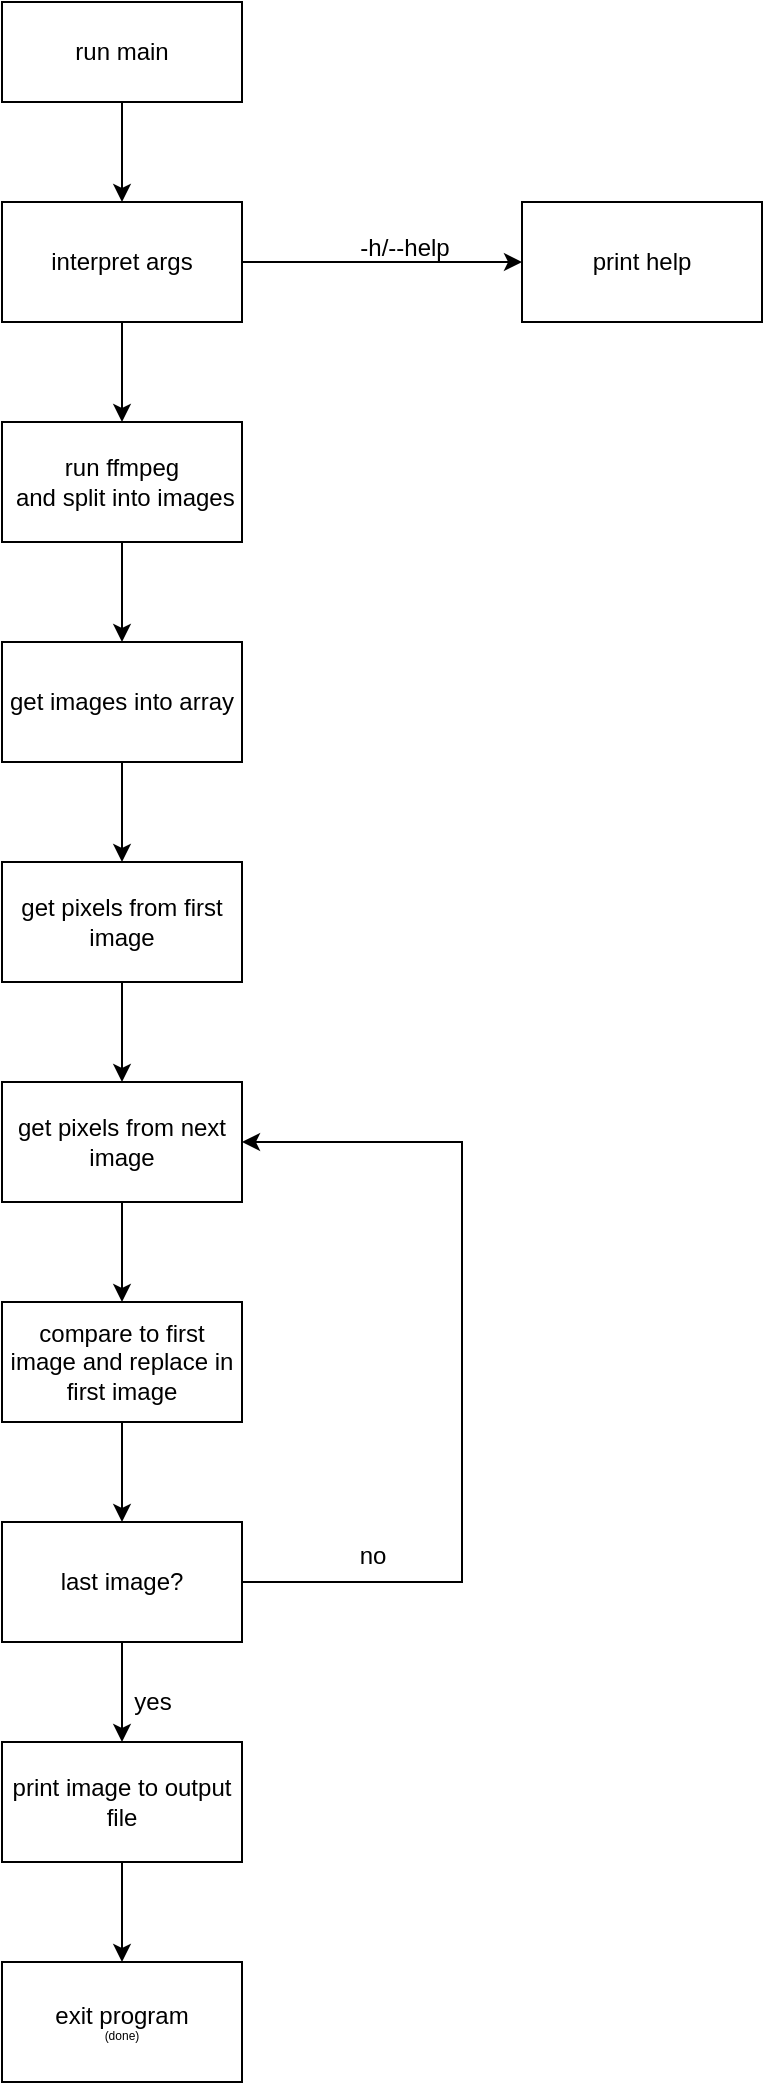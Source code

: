 <mxfile version="12.7.2" type="github">
  <diagram id="C5RBs43oDa-KdzZeNtuy" name="Page-1">
    <mxGraphModel dx="1422" dy="769" grid="1" gridSize="10" guides="1" tooltips="1" connect="1" arrows="1" fold="1" page="1" pageScale="1" pageWidth="827" pageHeight="1169" math="0" shadow="0">
      <root>
        <mxCell id="WIyWlLk6GJQsqaUBKTNV-0" />
        <mxCell id="WIyWlLk6GJQsqaUBKTNV-1" parent="WIyWlLk6GJQsqaUBKTNV-0" />
        <mxCell id="X0OwFeM0ILKebSRqy0x6-7" style="edgeStyle=orthogonalEdgeStyle;rounded=0;orthogonalLoop=1;jettySize=auto;html=1;" parent="WIyWlLk6GJQsqaUBKTNV-1" source="X0OwFeM0ILKebSRqy0x6-0" target="X0OwFeM0ILKebSRqy0x6-2" edge="1">
          <mxGeometry relative="1" as="geometry" />
        </mxCell>
        <mxCell id="X0OwFeM0ILKebSRqy0x6-0" value="run main" style="rounded=0;whiteSpace=wrap;html=1;" parent="WIyWlLk6GJQsqaUBKTNV-1" vertex="1">
          <mxGeometry x="380" y="50" width="120" height="50" as="geometry" />
        </mxCell>
        <mxCell id="X0OwFeM0ILKebSRqy0x6-8" style="edgeStyle=orthogonalEdgeStyle;rounded=0;orthogonalLoop=1;jettySize=auto;html=1;" parent="WIyWlLk6GJQsqaUBKTNV-1" source="X0OwFeM0ILKebSRqy0x6-2" target="X0OwFeM0ILKebSRqy0x6-3" edge="1">
          <mxGeometry relative="1" as="geometry" />
        </mxCell>
        <mxCell id="X0OwFeM0ILKebSRqy0x6-9" style="edgeStyle=orthogonalEdgeStyle;rounded=0;orthogonalLoop=1;jettySize=auto;html=1;" parent="WIyWlLk6GJQsqaUBKTNV-1" source="X0OwFeM0ILKebSRqy0x6-2" target="X0OwFeM0ILKebSRqy0x6-5" edge="1">
          <mxGeometry relative="1" as="geometry" />
        </mxCell>
        <mxCell id="X0OwFeM0ILKebSRqy0x6-2" value="interpret args" style="rounded=0;whiteSpace=wrap;html=1;" parent="WIyWlLk6GJQsqaUBKTNV-1" vertex="1">
          <mxGeometry x="380" y="150" width="120" height="60" as="geometry" />
        </mxCell>
        <mxCell id="X0OwFeM0ILKebSRqy0x6-10" style="edgeStyle=orthogonalEdgeStyle;rounded=0;orthogonalLoop=1;jettySize=auto;html=1;entryX=0.5;entryY=0;entryDx=0;entryDy=0;" parent="WIyWlLk6GJQsqaUBKTNV-1" source="X0OwFeM0ILKebSRqy0x6-3" target="X0OwFeM0ILKebSRqy0x6-4" edge="1">
          <mxGeometry relative="1" as="geometry" />
        </mxCell>
        <mxCell id="X0OwFeM0ILKebSRqy0x6-3" value="&lt;div&gt;run ffmpeg&lt;/div&gt;&amp;nbsp;and split into images" style="rounded=0;whiteSpace=wrap;html=1;" parent="WIyWlLk6GJQsqaUBKTNV-1" vertex="1">
          <mxGeometry x="380" y="260" width="120" height="60" as="geometry" />
        </mxCell>
        <mxCell id="X0OwFeM0ILKebSRqy0x6-16" style="edgeStyle=orthogonalEdgeStyle;rounded=0;orthogonalLoop=1;jettySize=auto;html=1;" parent="WIyWlLk6GJQsqaUBKTNV-1" source="X0OwFeM0ILKebSRqy0x6-4" target="X0OwFeM0ILKebSRqy0x6-15" edge="1">
          <mxGeometry relative="1" as="geometry" />
        </mxCell>
        <mxCell id="X0OwFeM0ILKebSRqy0x6-4" value="get images into array" style="rounded=0;whiteSpace=wrap;html=1;" parent="WIyWlLk6GJQsqaUBKTNV-1" vertex="1">
          <mxGeometry x="380" y="370" width="120" height="60" as="geometry" />
        </mxCell>
        <mxCell id="X0OwFeM0ILKebSRqy0x6-5" value="print help" style="rounded=0;whiteSpace=wrap;html=1;" parent="WIyWlLk6GJQsqaUBKTNV-1" vertex="1">
          <mxGeometry x="640" y="150" width="120" height="60" as="geometry" />
        </mxCell>
        <mxCell id="X0OwFeM0ILKebSRqy0x6-14" value="&lt;div&gt;-h/--help&lt;/div&gt;" style="text;html=1;align=center;verticalAlign=middle;resizable=0;points=[];autosize=1;" parent="WIyWlLk6GJQsqaUBKTNV-1" vertex="1">
          <mxGeometry x="551" y="163" width="60" height="20" as="geometry" />
        </mxCell>
        <mxCell id="X0OwFeM0ILKebSRqy0x6-24" style="edgeStyle=orthogonalEdgeStyle;rounded=0;orthogonalLoop=1;jettySize=auto;html=1;" parent="WIyWlLk6GJQsqaUBKTNV-1" source="X0OwFeM0ILKebSRqy0x6-15" target="X0OwFeM0ILKebSRqy0x6-17" edge="1">
          <mxGeometry relative="1" as="geometry" />
        </mxCell>
        <mxCell id="X0OwFeM0ILKebSRqy0x6-15" value="&lt;div&gt;get pixels from first image&lt;/div&gt;" style="rounded=0;whiteSpace=wrap;html=1;" parent="WIyWlLk6GJQsqaUBKTNV-1" vertex="1">
          <mxGeometry x="380" y="480" width="120" height="60" as="geometry" />
        </mxCell>
        <mxCell id="X0OwFeM0ILKebSRqy0x6-25" style="edgeStyle=orthogonalEdgeStyle;rounded=0;orthogonalLoop=1;jettySize=auto;html=1;" parent="WIyWlLk6GJQsqaUBKTNV-1" source="X0OwFeM0ILKebSRqy0x6-17" target="X0OwFeM0ILKebSRqy0x6-18" edge="1">
          <mxGeometry relative="1" as="geometry" />
        </mxCell>
        <mxCell id="X0OwFeM0ILKebSRqy0x6-17" value="get pixels from next image" style="rounded=0;whiteSpace=wrap;html=1;" parent="WIyWlLk6GJQsqaUBKTNV-1" vertex="1">
          <mxGeometry x="380" y="590" width="120" height="60" as="geometry" />
        </mxCell>
        <mxCell id="X0OwFeM0ILKebSRqy0x6-29" style="edgeStyle=orthogonalEdgeStyle;rounded=0;orthogonalLoop=1;jettySize=auto;html=1;entryX=0.5;entryY=0;entryDx=0;entryDy=0;" parent="WIyWlLk6GJQsqaUBKTNV-1" source="X0OwFeM0ILKebSRqy0x6-18" target="X0OwFeM0ILKebSRqy0x6-26" edge="1">
          <mxGeometry relative="1" as="geometry" />
        </mxCell>
        <mxCell id="X0OwFeM0ILKebSRqy0x6-18" value="&lt;div&gt;compare to first image and replace in first image&lt;/div&gt;" style="rounded=0;whiteSpace=wrap;html=1;" parent="WIyWlLk6GJQsqaUBKTNV-1" vertex="1">
          <mxGeometry x="380" y="700" width="120" height="60" as="geometry" />
        </mxCell>
        <mxCell id="X0OwFeM0ILKebSRqy0x6-27" style="edgeStyle=orthogonalEdgeStyle;rounded=0;orthogonalLoop=1;jettySize=auto;html=1;entryX=1;entryY=0.5;entryDx=0;entryDy=0;" parent="WIyWlLk6GJQsqaUBKTNV-1" source="X0OwFeM0ILKebSRqy0x6-26" target="X0OwFeM0ILKebSRqy0x6-17" edge="1">
          <mxGeometry relative="1" as="geometry">
            <Array as="points">
              <mxPoint x="610" y="840" />
              <mxPoint x="610" y="620" />
            </Array>
          </mxGeometry>
        </mxCell>
        <mxCell id="X0OwFeM0ILKebSRqy0x6-31" style="edgeStyle=orthogonalEdgeStyle;rounded=0;orthogonalLoop=1;jettySize=auto;html=1;entryX=0.5;entryY=0;entryDx=0;entryDy=0;" parent="WIyWlLk6GJQsqaUBKTNV-1" source="X0OwFeM0ILKebSRqy0x6-26" target="X0OwFeM0ILKebSRqy0x6-30" edge="1">
          <mxGeometry relative="1" as="geometry" />
        </mxCell>
        <mxCell id="X0OwFeM0ILKebSRqy0x6-26" value="last image?" style="rounded=0;whiteSpace=wrap;html=1;" parent="WIyWlLk6GJQsqaUBKTNV-1" vertex="1">
          <mxGeometry x="380" y="810" width="120" height="60" as="geometry" />
        </mxCell>
        <mxCell id="X0OwFeM0ILKebSRqy0x6-28" value="&lt;div&gt;no&lt;/div&gt;" style="text;html=1;align=center;verticalAlign=middle;resizable=0;points=[];autosize=1;" parent="WIyWlLk6GJQsqaUBKTNV-1" vertex="1">
          <mxGeometry x="550" y="817" width="30" height="20" as="geometry" />
        </mxCell>
        <mxCell id="X0OwFeM0ILKebSRqy0x6-34" style="edgeStyle=orthogonalEdgeStyle;rounded=0;orthogonalLoop=1;jettySize=auto;html=1;entryX=0.5;entryY=0;entryDx=0;entryDy=0;" parent="WIyWlLk6GJQsqaUBKTNV-1" source="X0OwFeM0ILKebSRqy0x6-30" target="X0OwFeM0ILKebSRqy0x6-33" edge="1">
          <mxGeometry relative="1" as="geometry" />
        </mxCell>
        <mxCell id="X0OwFeM0ILKebSRqy0x6-30" value="print image to output file" style="rounded=0;whiteSpace=wrap;html=1;" parent="WIyWlLk6GJQsqaUBKTNV-1" vertex="1">
          <mxGeometry x="380" y="920" width="120" height="60" as="geometry" />
        </mxCell>
        <mxCell id="X0OwFeM0ILKebSRqy0x6-32" value="&lt;div&gt;yes&lt;/div&gt;" style="text;html=1;align=center;verticalAlign=middle;resizable=0;points=[];autosize=1;" parent="WIyWlLk6GJQsqaUBKTNV-1" vertex="1">
          <mxGeometry x="440" y="890" width="30" height="20" as="geometry" />
        </mxCell>
        <mxCell id="X0OwFeM0ILKebSRqy0x6-33" value="&lt;div&gt;exit program&lt;/div&gt;&lt;div style=&quot;font-size: 6px&quot;&gt; &lt;font style=&quot;font-size: 6px&quot;&gt;(done)&lt;/font&gt;&lt;/div&gt;" style="rounded=0;whiteSpace=wrap;html=1;" parent="WIyWlLk6GJQsqaUBKTNV-1" vertex="1">
          <mxGeometry x="380" y="1030" width="120" height="60" as="geometry" />
        </mxCell>
      </root>
    </mxGraphModel>
  </diagram>
</mxfile>
